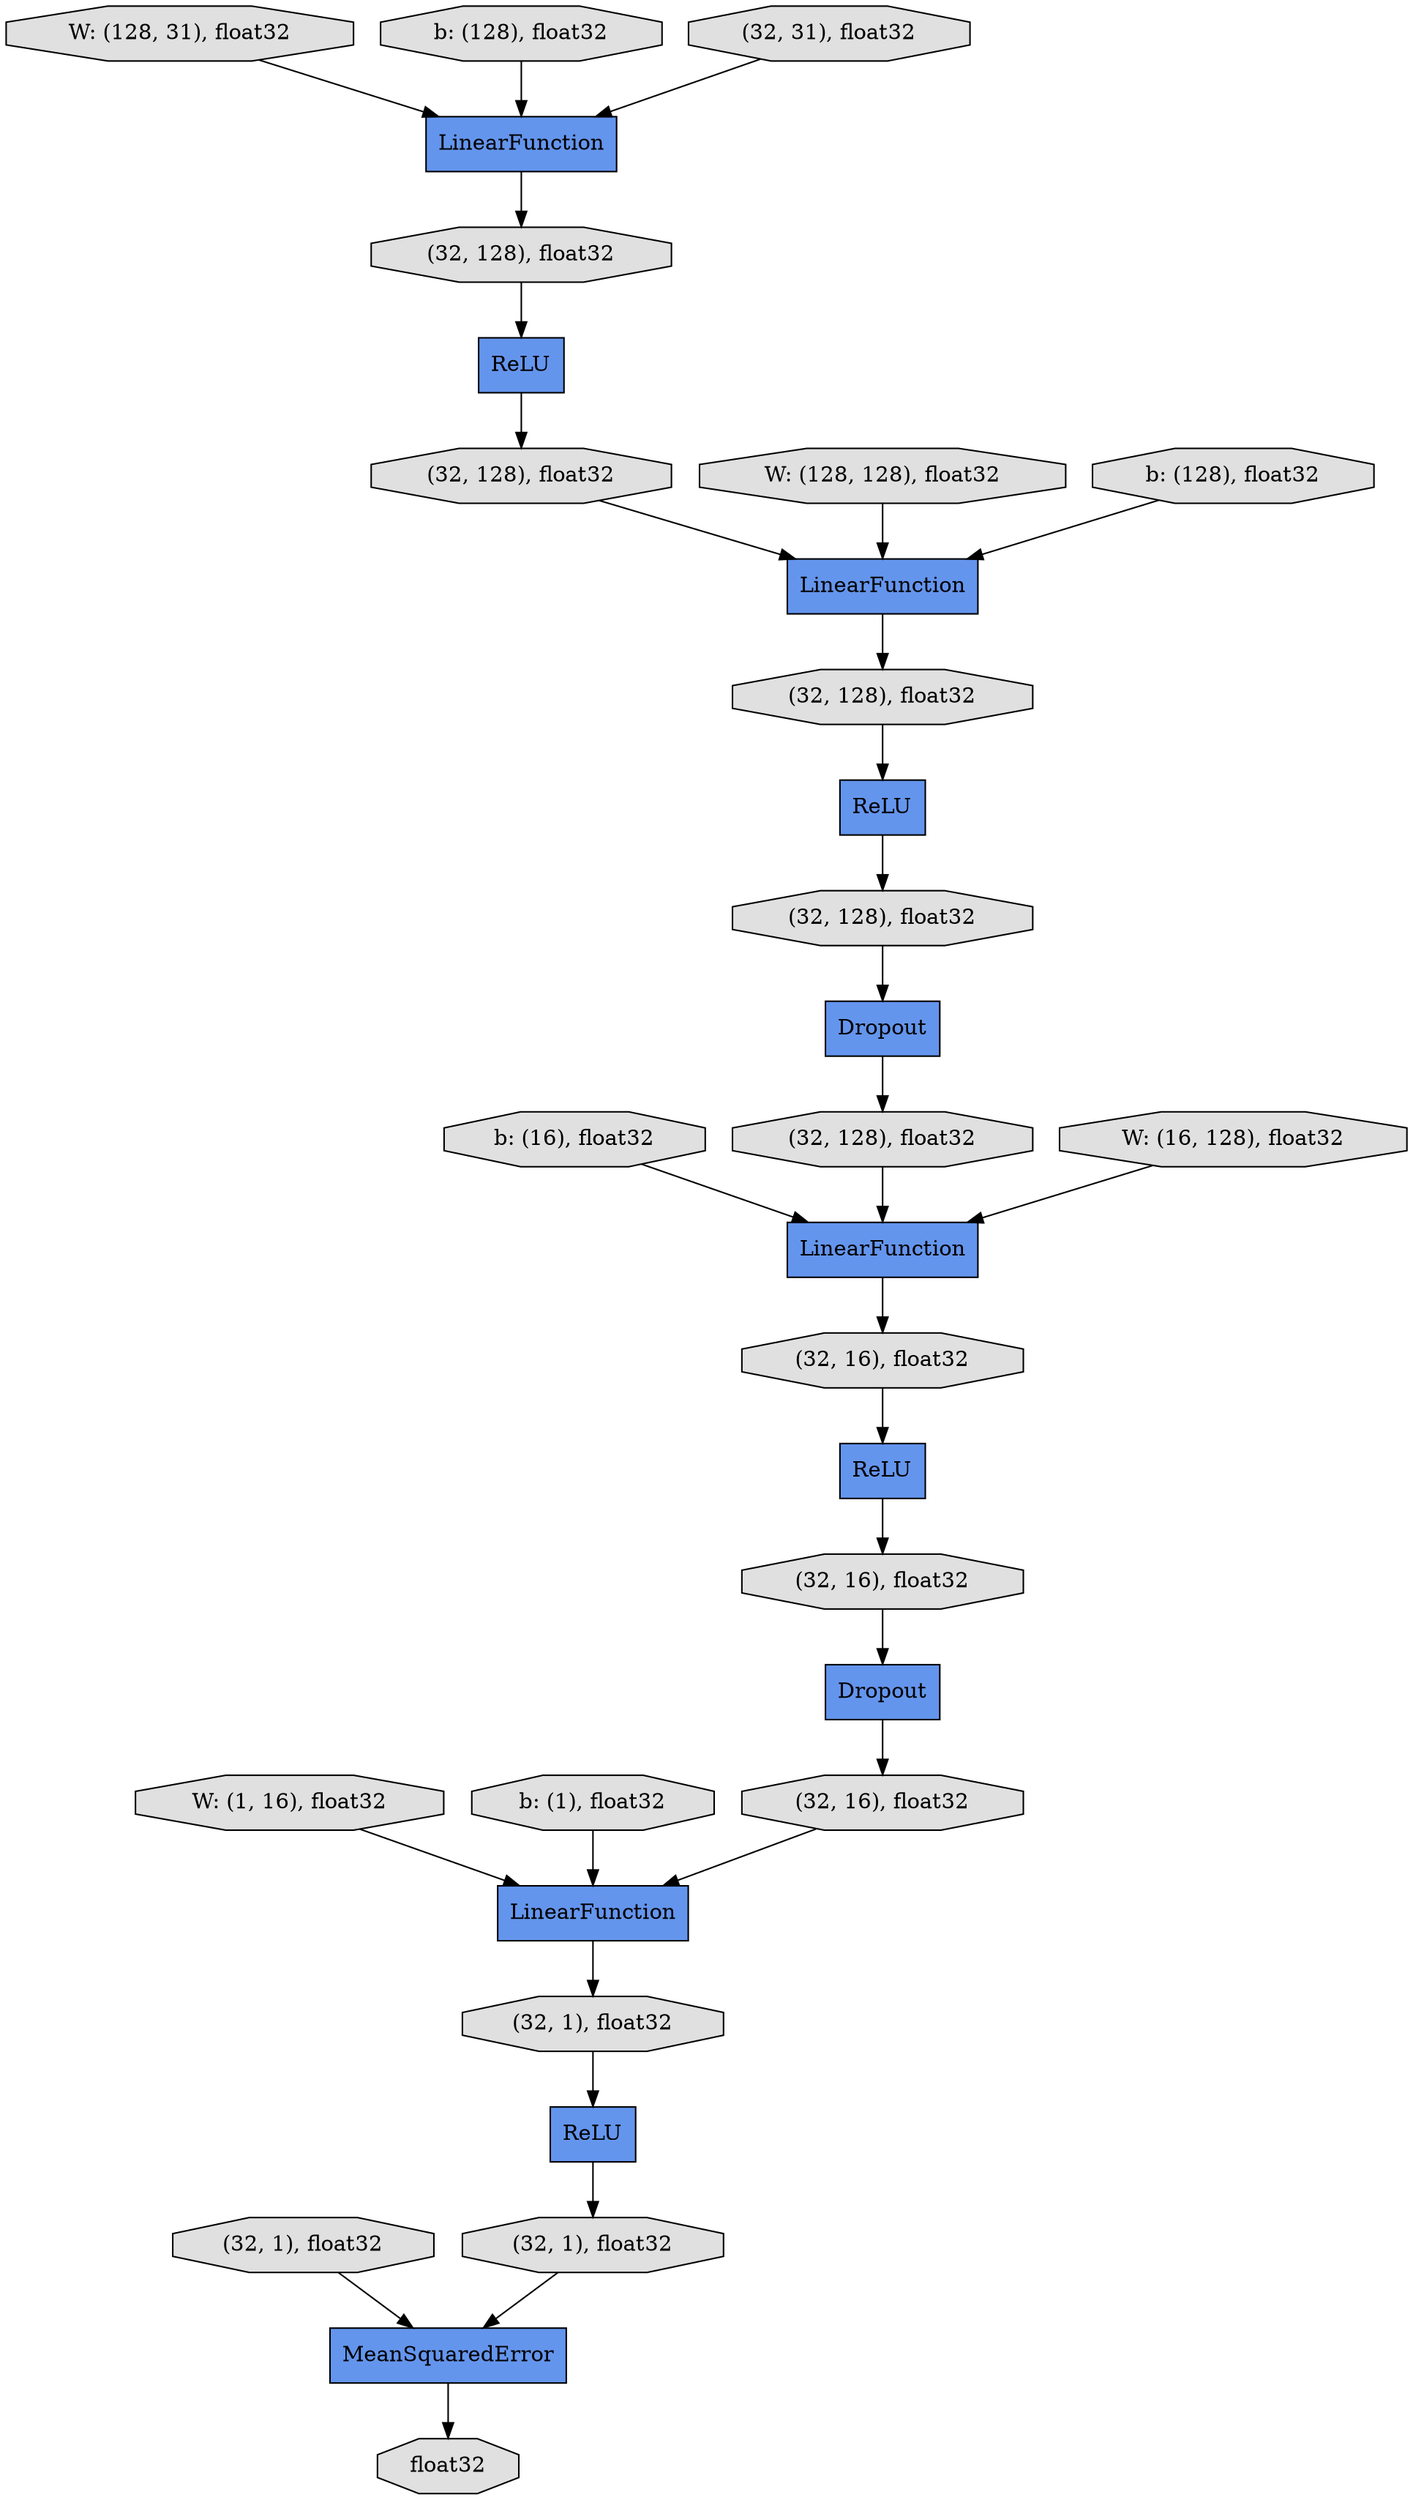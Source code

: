 digraph graphname{rankdir=TB;2234172186576 [label="LinearFunction",shape="record",fillcolor="#6495ED",style="filled"];2234172278824 [label="(32, 1), float32",shape="octagon",fillcolor="#E0E0E0",style="filled"];2234172276864 [label="(32, 128), float32",shape="octagon",fillcolor="#E0E0E0",style="filled"];2234172278936 [label="float32",shape="octagon",fillcolor="#E0E0E0",style="filled"];2234078572728 [label="W: (128, 31), float32",shape="octagon",fillcolor="#E0E0E0",style="filled"];2234172276976 [label="Dropout",shape="record",fillcolor="#6495ED",style="filled"];2234172182880 [label="b: (16), float32",shape="octagon",fillcolor="#E0E0E0",style="filled"];2234172277088 [label="(32, 128), float32",shape="octagon",fillcolor="#E0E0E0",style="filled"];2234172277256 [label="ReLU",shape="record",fillcolor="#6495ED",style="filled"];2234172277312 [label="(32, 128), float32",shape="octagon",fillcolor="#E0E0E0",style="filled"];2234172183216 [label="W: (1, 16), float32",shape="octagon",fillcolor="#E0E0E0",style="filled"];2234172277424 [label="Dropout",shape="record",fillcolor="#6495ED",style="filled"];2234172277480 [label="LinearFunction",shape="record",fillcolor="#6495ED",style="filled"];2234172277592 [label="(32, 128), float32",shape="octagon",fillcolor="#E0E0E0",style="filled"];2234171907040 [label="b: (128), float32",shape="octagon",fillcolor="#E0E0E0",style="filled"];2234172183552 [label="b: (1), float32",shape="octagon",fillcolor="#E0E0E0",style="filled"];2234172277760 [label="(32, 16), float32",shape="octagon",fillcolor="#E0E0E0",style="filled"];2234172277928 [label="ReLU",shape="record",fillcolor="#6495ED",style="filled"];2234172277984 [label="(32, 16), float32",shape="octagon",fillcolor="#E0E0E0",style="filled"];2234171907376 [label="W: (128, 128), float32",shape="octagon",fillcolor="#E0E0E0",style="filled"];2234172278152 [label="MeanSquaredError",shape="record",fillcolor="#6495ED",style="filled"];2234172278264 [label="(32, 16), float32",shape="octagon",fillcolor="#E0E0E0",style="filled"];2234172186184 [label="LinearFunction",shape="record",fillcolor="#6495ED",style="filled"];2234171907712 [label="b: (128), float32",shape="octagon",fillcolor="#E0E0E0",style="filled"];2234172278432 [label="(32, 1), float32",shape="octagon",fillcolor="#E0E0E0",style="filled"];2234172186296 [label="ReLU",shape="record",fillcolor="#6495ED",style="filled"];2234172186352 [label="ReLU",shape="record",fillcolor="#6495ED",style="filled"];2234172186408 [label="(32, 31), float32",shape="octagon",fillcolor="#E0E0E0",style="filled"];2234172186464 [label="LinearFunction",shape="record",fillcolor="#6495ED",style="filled"];2234172278656 [label="(32, 1), float32",shape="octagon",fillcolor="#E0E0E0",style="filled"];2234172186520 [label="(32, 128), float32",shape="octagon",fillcolor="#E0E0E0",style="filled"];2234171908048 [label="W: (16, 128), float32",shape="octagon",fillcolor="#E0E0E0",style="filled"];2234172277984 -> 2234172277424;2234172186296 -> 2234172277312;2234172278432 -> 2234172277928;2234172277424 -> 2234172278264;2234172278264 -> 2234172277480;2234172277312 -> 2234172276976;2234172186184 -> 2234172186520;2234172183216 -> 2234172277480;2234172278824 -> 2234172278152;2234171907040 -> 2234172186184;2234078572728 -> 2234172186184;2234171908048 -> 2234172186576;2234172183552 -> 2234172277480;2234172277592 -> 2234172186576;2234172186576 -> 2234172277760;2234172182880 -> 2234172186576;2234171907376 -> 2234172186464;2234172277088 -> 2234172186296;2234172277480 -> 2234172278432;2234172186464 -> 2234172277088;2234172276864 -> 2234172186464;2234172276976 -> 2234172277592;2234172186408 -> 2234172186184;2234172278152 -> 2234172278936;2234172277760 -> 2234172277256;2234172277256 -> 2234172277984;2234171907712 -> 2234172186464;2234172277928 -> 2234172278656;2234172278656 -> 2234172278152;2234172186352 -> 2234172276864;2234172186520 -> 2234172186352;}